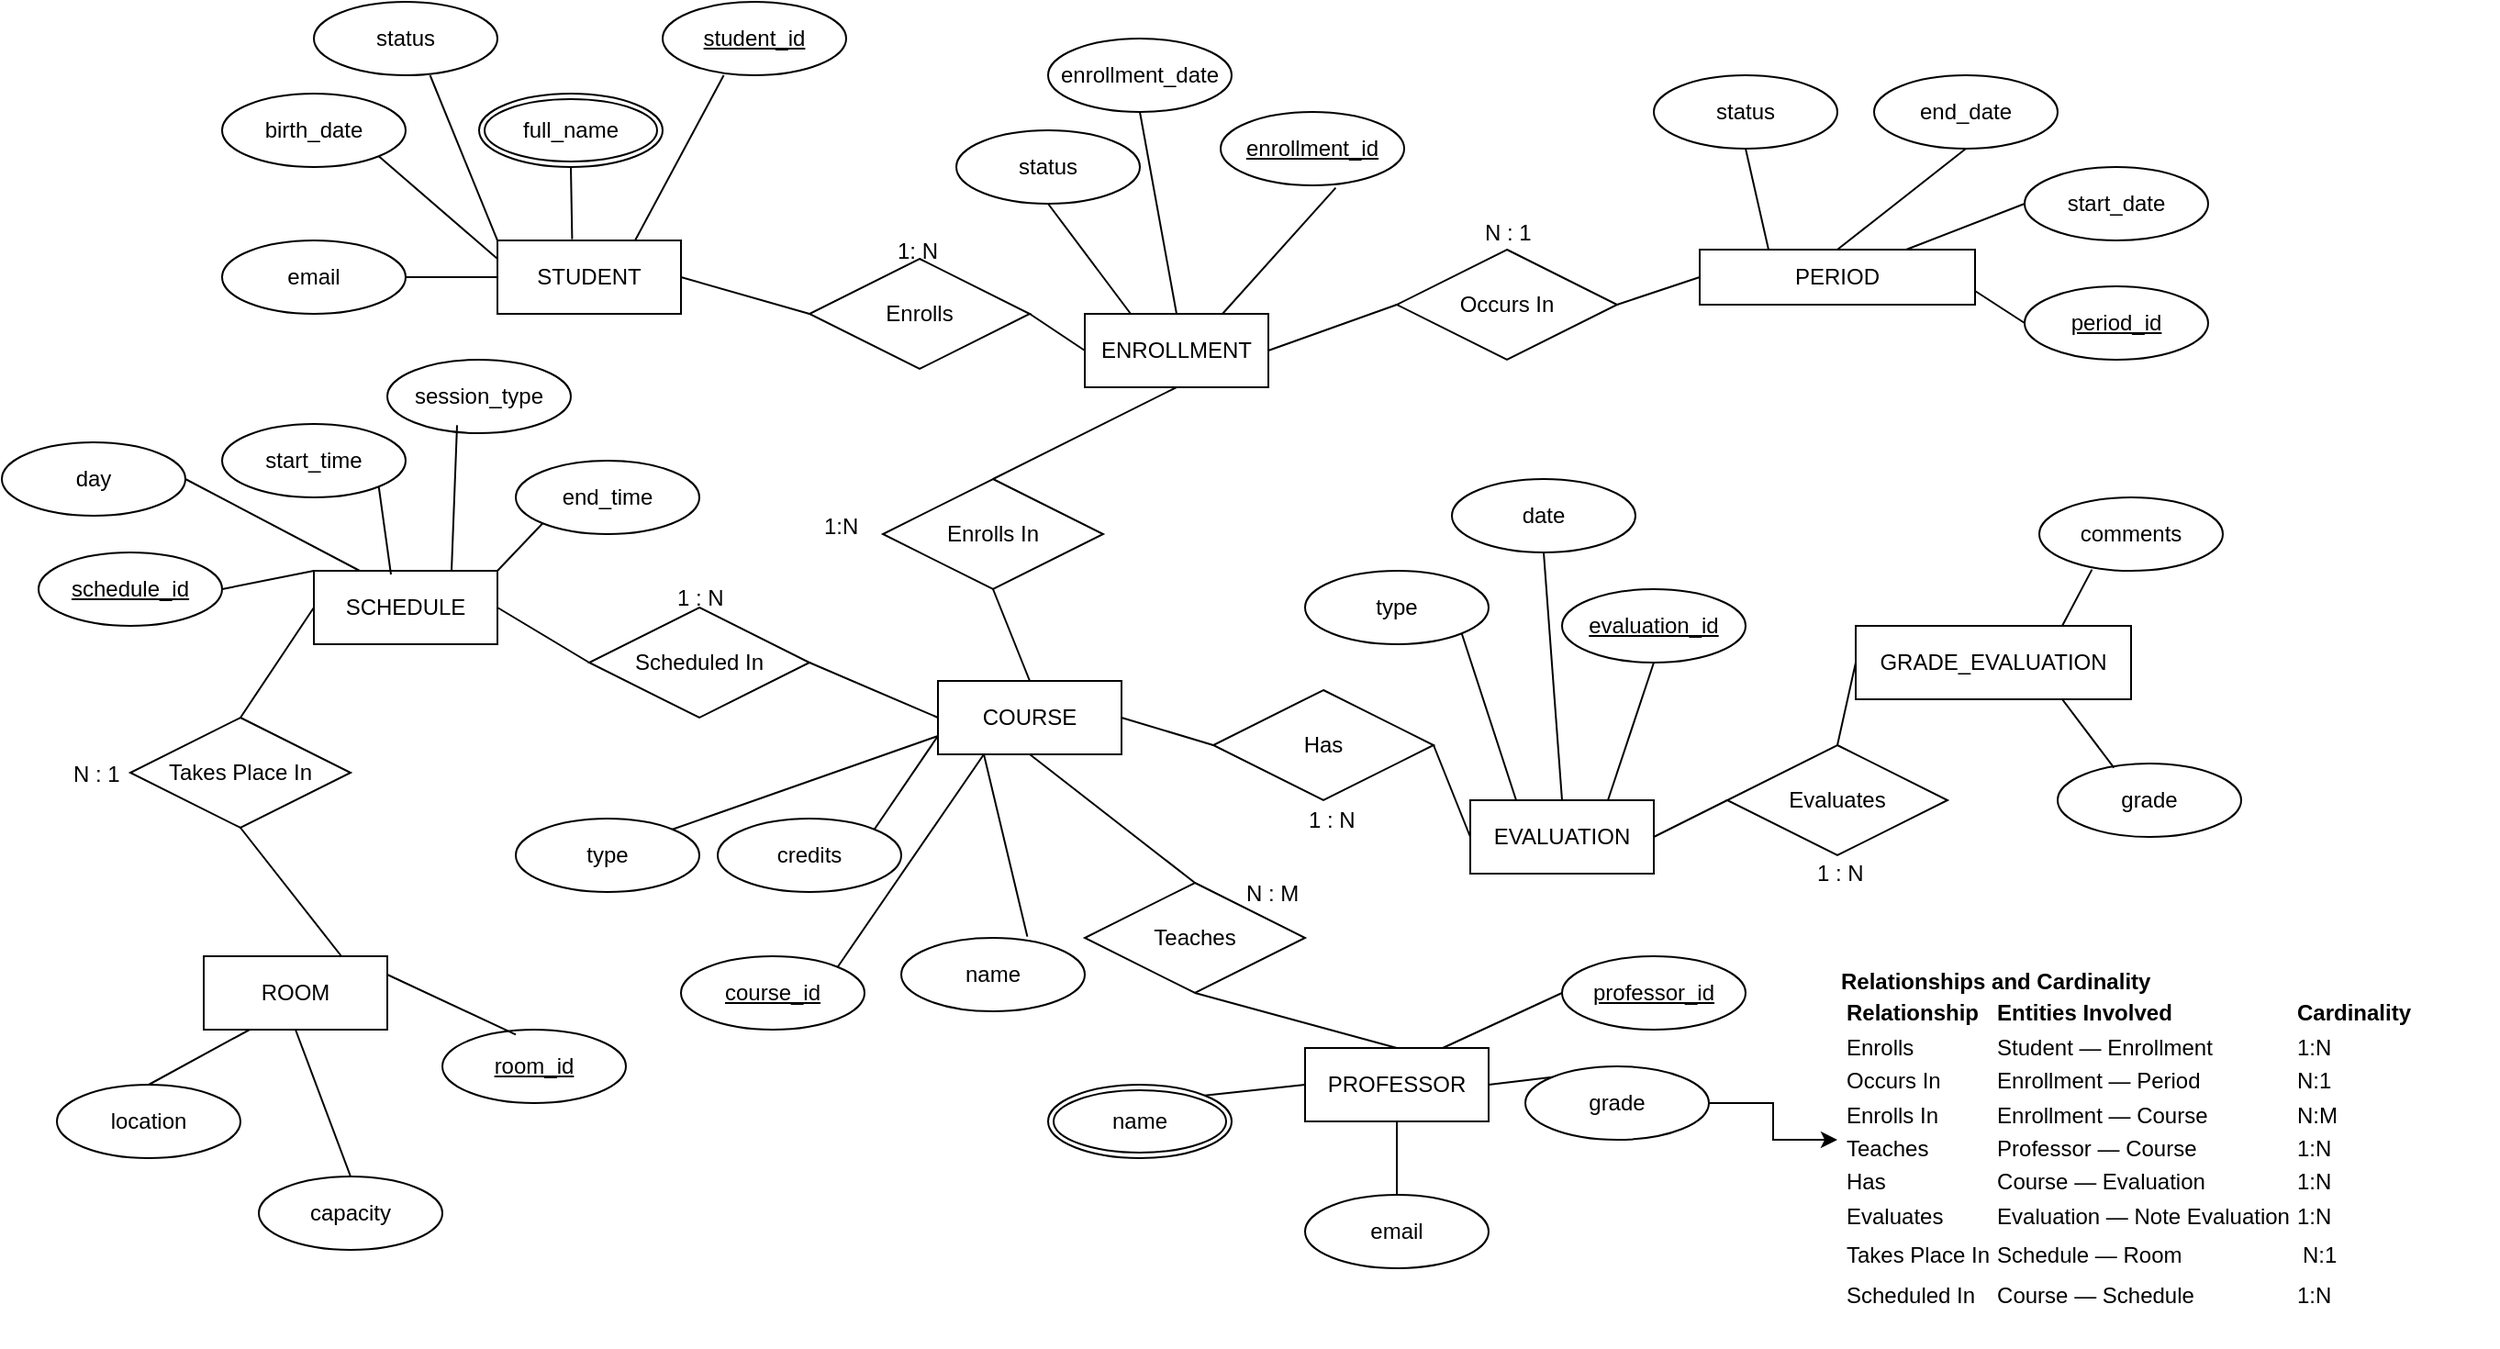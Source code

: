 <mxfile version="27.0.9">
  <diagram name="Página-1" id="UHc4FGSdpSX2N0b6RH2V">
    <mxGraphModel dx="1869" dy="634" grid="1" gridSize="10" guides="1" tooltips="1" connect="1" arrows="1" fold="1" page="1" pageScale="1" pageWidth="827" pageHeight="1169" math="0" shadow="0">
      <root>
        <mxCell id="0" />
        <mxCell id="1" parent="0" />
        <mxCell id="Srn-XphOXk3vzXc-Yt5y-1" value="GRADE_EVALUATION" style="whiteSpace=wrap;html=1;align=center;" parent="1" vertex="1">
          <mxGeometry x="760" y="460" width="150" height="40" as="geometry" />
        </mxCell>
        <mxCell id="Srn-XphOXk3vzXc-Yt5y-2" value="EVALUATION" style="whiteSpace=wrap;html=1;align=center;" parent="1" vertex="1">
          <mxGeometry x="550" y="555" width="100" height="40" as="geometry" />
        </mxCell>
        <mxCell id="Srn-XphOXk3vzXc-Yt5y-3" value="&lt;span data-end=&quot;2627&quot; data-start=&quot;2616&quot;&gt;PROFESSOR&lt;/span&gt;" style="whiteSpace=wrap;html=1;align=center;" parent="1" vertex="1">
          <mxGeometry x="460" y="690" width="100" height="40" as="geometry" />
        </mxCell>
        <mxCell id="Srn-XphOXk3vzXc-Yt5y-4" value="&lt;span data-end=&quot;2499&quot; data-start=&quot;2485&quot;&gt;ENROLLMENT&lt;/span&gt;" style="whiteSpace=wrap;html=1;align=center;" parent="1" vertex="1">
          <mxGeometry x="340" y="290" width="100" height="40" as="geometry" />
        </mxCell>
        <mxCell id="Srn-XphOXk3vzXc-Yt5y-5" value="COURSE" style="whiteSpace=wrap;html=1;align=center;" parent="1" vertex="1">
          <mxGeometry x="260" y="490" width="100" height="40" as="geometry" />
        </mxCell>
        <mxCell id="Srn-XphOXk3vzXc-Yt5y-6" value="&lt;span data-end=&quot;2481&quot; data-start=&quot;2470&quot;&gt;STUDENT&lt;/span&gt;" style="whiteSpace=wrap;html=1;align=center;" parent="1" vertex="1">
          <mxGeometry x="20" y="250" width="100" height="40" as="geometry" />
        </mxCell>
        <mxCell id="Srn-XphOXk3vzXc-Yt5y-7" value="SCHEDULE" style="whiteSpace=wrap;html=1;align=center;" parent="1" vertex="1">
          <mxGeometry x="-80" y="430" width="100" height="40" as="geometry" />
        </mxCell>
        <mxCell id="Srn-XphOXk3vzXc-Yt5y-8" value="ROOM" style="whiteSpace=wrap;html=1;align=center;" parent="1" vertex="1">
          <mxGeometry x="-140" y="640" width="100" height="40" as="geometry" />
        </mxCell>
        <mxCell id="Srn-XphOXk3vzXc-Yt5y-9" value="PERIOD" style="whiteSpace=wrap;html=1;align=center;" parent="1" vertex="1">
          <mxGeometry x="675" y="255" width="150" height="30" as="geometry" />
        </mxCell>
        <mxCell id="Srn-XphOXk3vzXc-Yt5y-11" value="&lt;span style=&quot;text-align: left;&quot;&gt;Has&lt;/span&gt;" style="shape=rhombus;perimeter=rhombusPerimeter;whiteSpace=wrap;html=1;align=center;" parent="1" vertex="1">
          <mxGeometry x="410" y="495" width="120" height="60" as="geometry" />
        </mxCell>
        <mxCell id="Srn-XphOXk3vzXc-Yt5y-12" value="&lt;span style=&quot;text-align: left;&quot;&gt;Teaches&lt;/span&gt;" style="shape=rhombus;perimeter=rhombusPerimeter;whiteSpace=wrap;html=1;align=center;" parent="1" vertex="1">
          <mxGeometry x="340" y="600" width="120" height="60" as="geometry" />
        </mxCell>
        <mxCell id="Srn-XphOXk3vzXc-Yt5y-13" value="&lt;span style=&quot;text-align: left;&quot;&gt;Evaluates&lt;/span&gt;" style="shape=rhombus;perimeter=rhombusPerimeter;whiteSpace=wrap;html=1;align=center;" parent="1" vertex="1">
          <mxGeometry x="690" y="525" width="120" height="60" as="geometry" />
        </mxCell>
        <mxCell id="Srn-XphOXk3vzXc-Yt5y-14" value="&lt;span style=&quot;text-align: left;&quot;&gt;Scheduled In&lt;/span&gt;" style="shape=rhombus;perimeter=rhombusPerimeter;whiteSpace=wrap;html=1;align=center;" parent="1" vertex="1">
          <mxGeometry x="70" y="450" width="120" height="60" as="geometry" />
        </mxCell>
        <mxCell id="Srn-XphOXk3vzXc-Yt5y-15" value="&lt;span style=&quot;text-align: left;&quot;&gt;Occurs In&lt;/span&gt;" style="shape=rhombus;perimeter=rhombusPerimeter;whiteSpace=wrap;html=1;align=center;" parent="1" vertex="1">
          <mxGeometry x="510" y="255" width="120" height="60" as="geometry" />
        </mxCell>
        <mxCell id="Srn-XphOXk3vzXc-Yt5y-16" value="&lt;span style=&quot;text-align: left;&quot;&gt;Enrolls In&lt;/span&gt;" style="shape=rhombus;perimeter=rhombusPerimeter;whiteSpace=wrap;html=1;align=center;" parent="1" vertex="1">
          <mxGeometry x="230" y="380" width="120" height="60" as="geometry" />
        </mxCell>
        <mxCell id="Srn-XphOXk3vzXc-Yt5y-17" value="&lt;span style=&quot;text-align: left;&quot;&gt;Enrolls&lt;/span&gt;" style="shape=rhombus;perimeter=rhombusPerimeter;whiteSpace=wrap;html=1;align=center;" parent="1" vertex="1">
          <mxGeometry x="190" y="260" width="120" height="60" as="geometry" />
        </mxCell>
        <mxCell id="Srn-XphOXk3vzXc-Yt5y-18" value="" style="endArrow=none;html=1;rounded=0;entryX=0.5;entryY=1;entryDx=0;entryDy=0;exitX=0.5;exitY=0;exitDx=0;exitDy=0;" parent="1" source="Srn-XphOXk3vzXc-Yt5y-16" target="Srn-XphOXk3vzXc-Yt5y-4" edge="1">
          <mxGeometry relative="1" as="geometry">
            <mxPoint x="310" y="390" as="sourcePoint" />
            <mxPoint x="470" y="390" as="targetPoint" />
          </mxGeometry>
        </mxCell>
        <mxCell id="Srn-XphOXk3vzXc-Yt5y-19" value="" style="endArrow=none;html=1;rounded=0;entryX=1;entryY=0.5;entryDx=0;entryDy=0;exitX=0;exitY=0.5;exitDx=0;exitDy=0;" parent="1" source="Srn-XphOXk3vzXc-Yt5y-4" target="Srn-XphOXk3vzXc-Yt5y-17" edge="1">
          <mxGeometry relative="1" as="geometry">
            <mxPoint x="310" y="390" as="sourcePoint" />
            <mxPoint x="470" y="390" as="targetPoint" />
          </mxGeometry>
        </mxCell>
        <mxCell id="Srn-XphOXk3vzXc-Yt5y-21" value="" style="endArrow=none;html=1;rounded=0;entryX=0.5;entryY=0;entryDx=0;entryDy=0;exitX=0.5;exitY=1;exitDx=0;exitDy=0;" parent="1" source="Srn-XphOXk3vzXc-Yt5y-16" target="Srn-XphOXk3vzXc-Yt5y-5" edge="1">
          <mxGeometry relative="1" as="geometry">
            <mxPoint x="310" y="390" as="sourcePoint" />
            <mxPoint x="470" y="390" as="targetPoint" />
          </mxGeometry>
        </mxCell>
        <mxCell id="Srn-XphOXk3vzXc-Yt5y-22" value="" style="endArrow=none;html=1;rounded=0;entryX=0;entryY=0.5;entryDx=0;entryDy=0;exitX=1;exitY=0.5;exitDx=0;exitDy=0;" parent="1" source="Srn-XphOXk3vzXc-Yt5y-4" target="Srn-XphOXk3vzXc-Yt5y-15" edge="1">
          <mxGeometry relative="1" as="geometry">
            <mxPoint x="310" y="390" as="sourcePoint" />
            <mxPoint x="470" y="390" as="targetPoint" />
          </mxGeometry>
        </mxCell>
        <mxCell id="Srn-XphOXk3vzXc-Yt5y-23" value="" style="endArrow=none;html=1;rounded=0;entryX=0;entryY=0.5;entryDx=0;entryDy=0;exitX=1;exitY=0.5;exitDx=0;exitDy=0;" parent="1" source="Srn-XphOXk3vzXc-Yt5y-15" target="Srn-XphOXk3vzXc-Yt5y-9" edge="1">
          <mxGeometry relative="1" as="geometry">
            <mxPoint x="310" y="390" as="sourcePoint" />
            <mxPoint x="470" y="390" as="targetPoint" />
          </mxGeometry>
        </mxCell>
        <mxCell id="Srn-XphOXk3vzXc-Yt5y-24" value="" style="endArrow=none;html=1;rounded=0;entryX=0;entryY=0.5;entryDx=0;entryDy=0;exitX=1;exitY=0.5;exitDx=0;exitDy=0;" parent="1" source="Srn-XphOXk3vzXc-Yt5y-5" target="Srn-XphOXk3vzXc-Yt5y-11" edge="1">
          <mxGeometry relative="1" as="geometry">
            <mxPoint x="310" y="390" as="sourcePoint" />
            <mxPoint x="470" y="390" as="targetPoint" />
          </mxGeometry>
        </mxCell>
        <mxCell id="Srn-XphOXk3vzXc-Yt5y-25" value="" style="endArrow=none;html=1;rounded=0;entryX=0;entryY=0.5;entryDx=0;entryDy=0;exitX=1;exitY=0.5;exitDx=0;exitDy=0;" parent="1" source="Srn-XphOXk3vzXc-Yt5y-11" target="Srn-XphOXk3vzXc-Yt5y-2" edge="1">
          <mxGeometry relative="1" as="geometry">
            <mxPoint x="310" y="390" as="sourcePoint" />
            <mxPoint x="470" y="390" as="targetPoint" />
          </mxGeometry>
        </mxCell>
        <mxCell id="Srn-XphOXk3vzXc-Yt5y-26" value="" style="endArrow=none;html=1;rounded=0;entryX=0;entryY=0.5;entryDx=0;entryDy=0;exitX=1;exitY=0.5;exitDx=0;exitDy=0;" parent="1" source="Srn-XphOXk3vzXc-Yt5y-2" target="Srn-XphOXk3vzXc-Yt5y-13" edge="1">
          <mxGeometry relative="1" as="geometry">
            <mxPoint x="300" y="350" as="sourcePoint" />
            <mxPoint x="460" y="350" as="targetPoint" />
          </mxGeometry>
        </mxCell>
        <mxCell id="Srn-XphOXk3vzXc-Yt5y-27" value="" style="endArrow=none;html=1;rounded=0;entryX=0;entryY=0.5;entryDx=0;entryDy=0;exitX=0.5;exitY=0;exitDx=0;exitDy=0;" parent="1" source="Srn-XphOXk3vzXc-Yt5y-13" target="Srn-XphOXk3vzXc-Yt5y-1" edge="1">
          <mxGeometry relative="1" as="geometry">
            <mxPoint x="300" y="350" as="sourcePoint" />
            <mxPoint x="460" y="350" as="targetPoint" />
          </mxGeometry>
        </mxCell>
        <mxCell id="Srn-XphOXk3vzXc-Yt5y-28" value="" style="endArrow=none;html=1;rounded=0;entryX=0;entryY=0.5;entryDx=0;entryDy=0;exitX=1;exitY=0.5;exitDx=0;exitDy=0;" parent="1" source="Srn-XphOXk3vzXc-Yt5y-7" target="Srn-XphOXk3vzXc-Yt5y-14" edge="1">
          <mxGeometry relative="1" as="geometry">
            <mxPoint x="300" y="350" as="sourcePoint" />
            <mxPoint x="460" y="350" as="targetPoint" />
          </mxGeometry>
        </mxCell>
        <mxCell id="Srn-XphOXk3vzXc-Yt5y-29" value="" style="endArrow=none;html=1;rounded=0;entryX=0;entryY=0.5;entryDx=0;entryDy=0;exitX=1;exitY=0.5;exitDx=0;exitDy=0;" parent="1" source="Srn-XphOXk3vzXc-Yt5y-14" target="Srn-XphOXk3vzXc-Yt5y-5" edge="1">
          <mxGeometry relative="1" as="geometry">
            <mxPoint x="300" y="350" as="sourcePoint" />
            <mxPoint x="460" y="350" as="targetPoint" />
          </mxGeometry>
        </mxCell>
        <mxCell id="Srn-XphOXk3vzXc-Yt5y-30" value="&lt;span style=&quot;text-align: left;&quot;&gt;Takes Place In&lt;/span&gt;" style="shape=rhombus;perimeter=rhombusPerimeter;whiteSpace=wrap;html=1;align=center;" parent="1" vertex="1">
          <mxGeometry x="-180" y="510" width="120" height="60" as="geometry" />
        </mxCell>
        <mxCell id="Srn-XphOXk3vzXc-Yt5y-31" value="" style="endArrow=none;html=1;rounded=0;entryX=0.75;entryY=0;entryDx=0;entryDy=0;exitX=0.5;exitY=1;exitDx=0;exitDy=0;" parent="1" source="Srn-XphOXk3vzXc-Yt5y-30" target="Srn-XphOXk3vzXc-Yt5y-8" edge="1">
          <mxGeometry relative="1" as="geometry">
            <mxPoint x="300" y="350" as="sourcePoint" />
            <mxPoint x="460" y="350" as="targetPoint" />
          </mxGeometry>
        </mxCell>
        <mxCell id="Srn-XphOXk3vzXc-Yt5y-32" value="" style="endArrow=none;html=1;rounded=0;entryX=0;entryY=0.5;entryDx=0;entryDy=0;exitX=0.5;exitY=0;exitDx=0;exitDy=0;" parent="1" source="Srn-XphOXk3vzXc-Yt5y-30" target="Srn-XphOXk3vzXc-Yt5y-7" edge="1">
          <mxGeometry relative="1" as="geometry">
            <mxPoint x="300" y="350" as="sourcePoint" />
            <mxPoint x="460" y="350" as="targetPoint" />
          </mxGeometry>
        </mxCell>
        <mxCell id="Srn-XphOXk3vzXc-Yt5y-33" value="" style="endArrow=none;html=1;rounded=0;entryX=1;entryY=0.5;entryDx=0;entryDy=0;exitX=0;exitY=0.5;exitDx=0;exitDy=0;" parent="1" source="Srn-XphOXk3vzXc-Yt5y-17" target="Srn-XphOXk3vzXc-Yt5y-6" edge="1">
          <mxGeometry relative="1" as="geometry">
            <mxPoint x="300" y="280" as="sourcePoint" />
            <mxPoint x="460" y="280" as="targetPoint" />
          </mxGeometry>
        </mxCell>
        <mxCell id="Srn-XphOXk3vzXc-Yt5y-34" value="" style="endArrow=none;html=1;rounded=0;entryX=0.5;entryY=0;entryDx=0;entryDy=0;exitX=0.5;exitY=1;exitDx=0;exitDy=0;" parent="1" source="Srn-XphOXk3vzXc-Yt5y-12" target="Srn-XphOXk3vzXc-Yt5y-3" edge="1">
          <mxGeometry relative="1" as="geometry">
            <mxPoint x="270" y="400" as="sourcePoint" />
            <mxPoint x="430" y="400" as="targetPoint" />
          </mxGeometry>
        </mxCell>
        <mxCell id="Srn-XphOXk3vzXc-Yt5y-35" value="" style="endArrow=none;html=1;rounded=0;entryX=0.5;entryY=1;entryDx=0;entryDy=0;exitX=0.5;exitY=0;exitDx=0;exitDy=0;" parent="1" source="Srn-XphOXk3vzXc-Yt5y-12" target="Srn-XphOXk3vzXc-Yt5y-5" edge="1">
          <mxGeometry relative="1" as="geometry">
            <mxPoint x="270" y="400" as="sourcePoint" />
            <mxPoint x="430" y="400" as="targetPoint" />
          </mxGeometry>
        </mxCell>
        <mxCell id="Srn-XphOXk3vzXc-Yt5y-42" value="period_id" style="ellipse;whiteSpace=wrap;html=1;align=center;fontStyle=4;" parent="1" vertex="1">
          <mxGeometry x="852" y="275" width="100" height="40" as="geometry" />
        </mxCell>
        <mxCell id="Srn-XphOXk3vzXc-Yt5y-43" value="start_date" style="ellipse;whiteSpace=wrap;html=1;align=center;" parent="1" vertex="1">
          <mxGeometry x="852" y="210" width="100" height="40" as="geometry" />
        </mxCell>
        <mxCell id="Srn-XphOXk3vzXc-Yt5y-44" value="end_date" style="ellipse;whiteSpace=wrap;html=1;align=center;" parent="1" vertex="1">
          <mxGeometry x="770" y="160" width="100" height="40" as="geometry" />
        </mxCell>
        <mxCell id="Srn-XphOXk3vzXc-Yt5y-45" value="status" style="ellipse;whiteSpace=wrap;html=1;align=center;" parent="1" vertex="1">
          <mxGeometry x="650" y="160" width="100" height="40" as="geometry" />
        </mxCell>
        <mxCell id="Srn-XphOXk3vzXc-Yt5y-47" value="" style="endArrow=none;html=1;rounded=0;entryX=0;entryY=0.5;entryDx=0;entryDy=0;exitX=0.75;exitY=0;exitDx=0;exitDy=0;" parent="1" source="Srn-XphOXk3vzXc-Yt5y-9" target="Srn-XphOXk3vzXc-Yt5y-43" edge="1">
          <mxGeometry relative="1" as="geometry">
            <mxPoint x="410" y="340" as="sourcePoint" />
            <mxPoint x="570" y="340" as="targetPoint" />
          </mxGeometry>
        </mxCell>
        <mxCell id="Srn-XphOXk3vzXc-Yt5y-48" value="" style="endArrow=none;html=1;rounded=0;entryX=0;entryY=0.5;entryDx=0;entryDy=0;exitX=1;exitY=0.75;exitDx=0;exitDy=0;" parent="1" source="Srn-XphOXk3vzXc-Yt5y-9" target="Srn-XphOXk3vzXc-Yt5y-42" edge="1">
          <mxGeometry relative="1" as="geometry">
            <mxPoint x="410" y="340" as="sourcePoint" />
            <mxPoint x="570" y="340" as="targetPoint" />
          </mxGeometry>
        </mxCell>
        <mxCell id="Srn-XphOXk3vzXc-Yt5y-49" value="" style="endArrow=none;html=1;rounded=0;entryX=0.5;entryY=1;entryDx=0;entryDy=0;exitX=0.5;exitY=0;exitDx=0;exitDy=0;" parent="1" source="Srn-XphOXk3vzXc-Yt5y-9" target="Srn-XphOXk3vzXc-Yt5y-44" edge="1">
          <mxGeometry relative="1" as="geometry">
            <mxPoint x="410" y="340" as="sourcePoint" />
            <mxPoint x="570" y="340" as="targetPoint" />
          </mxGeometry>
        </mxCell>
        <mxCell id="Srn-XphOXk3vzXc-Yt5y-50" value="" style="endArrow=none;html=1;rounded=0;entryX=0.5;entryY=1;entryDx=0;entryDy=0;exitX=0.25;exitY=0;exitDx=0;exitDy=0;" parent="1" source="Srn-XphOXk3vzXc-Yt5y-9" target="Srn-XphOXk3vzXc-Yt5y-45" edge="1">
          <mxGeometry relative="1" as="geometry">
            <mxPoint x="410" y="340" as="sourcePoint" />
            <mxPoint x="570" y="340" as="targetPoint" />
          </mxGeometry>
        </mxCell>
        <mxCell id="Srn-XphOXk3vzXc-Yt5y-51" value="grade" style="ellipse;whiteSpace=wrap;html=1;align=center;" parent="1" vertex="1">
          <mxGeometry x="870" y="535" width="100" height="40" as="geometry" />
        </mxCell>
        <mxCell id="Srn-XphOXk3vzXc-Yt5y-52" value="comments" style="ellipse;whiteSpace=wrap;html=1;align=center;" parent="1" vertex="1">
          <mxGeometry x="860" y="390" width="100" height="40" as="geometry" />
        </mxCell>
        <mxCell id="Srn-XphOXk3vzXc-Yt5y-53" value="" style="endArrow=none;html=1;rounded=0;entryX=0.287;entryY=0.983;entryDx=0;entryDy=0;entryPerimeter=0;exitX=0.75;exitY=0;exitDx=0;exitDy=0;" parent="1" source="Srn-XphOXk3vzXc-Yt5y-1" target="Srn-XphOXk3vzXc-Yt5y-52" edge="1">
          <mxGeometry relative="1" as="geometry">
            <mxPoint x="410" y="340" as="sourcePoint" />
            <mxPoint x="570" y="340" as="targetPoint" />
          </mxGeometry>
        </mxCell>
        <mxCell id="Srn-XphOXk3vzXc-Yt5y-54" value="" style="endArrow=none;html=1;rounded=0;entryX=0.307;entryY=0.058;entryDx=0;entryDy=0;entryPerimeter=0;exitX=0.75;exitY=1;exitDx=0;exitDy=0;" parent="1" source="Srn-XphOXk3vzXc-Yt5y-1" target="Srn-XphOXk3vzXc-Yt5y-51" edge="1">
          <mxGeometry relative="1" as="geometry">
            <mxPoint x="410" y="340" as="sourcePoint" />
            <mxPoint x="570" y="340" as="targetPoint" />
          </mxGeometry>
        </mxCell>
        <mxCell id="Srn-XphOXk3vzXc-Yt5y-55" value="birth_date" style="ellipse;whiteSpace=wrap;html=1;align=center;" parent="1" vertex="1">
          <mxGeometry x="-130" y="170" width="100" height="40" as="geometry" />
        </mxCell>
        <mxCell id="Srn-XphOXk3vzXc-Yt5y-56" value="email" style="ellipse;whiteSpace=wrap;html=1;align=center;" parent="1" vertex="1">
          <mxGeometry x="-130" y="250" width="100" height="40" as="geometry" />
        </mxCell>
        <mxCell id="Srn-XphOXk3vzXc-Yt5y-57" value="status" style="ellipse;whiteSpace=wrap;html=1;align=center;" parent="1" vertex="1">
          <mxGeometry x="-80" y="120" width="100" height="40" as="geometry" />
        </mxCell>
        <mxCell id="Srn-XphOXk3vzXc-Yt5y-58" value="full_name" style="ellipse;shape=doubleEllipse;margin=3;whiteSpace=wrap;html=1;align=center;" parent="1" vertex="1">
          <mxGeometry x="10" y="170" width="100" height="40" as="geometry" />
        </mxCell>
        <mxCell id="Srn-XphOXk3vzXc-Yt5y-62" value="student_id" style="ellipse;whiteSpace=wrap;html=1;align=center;fontStyle=4;" parent="1" vertex="1">
          <mxGeometry x="110" y="120" width="100" height="40" as="geometry" />
        </mxCell>
        <mxCell id="Srn-XphOXk3vzXc-Yt5y-64" value="" style="endArrow=none;html=1;rounded=0;entryX=0.75;entryY=0;entryDx=0;entryDy=0;exitX=0.333;exitY=1;exitDx=0;exitDy=0;exitPerimeter=0;" parent="1" source="Srn-XphOXk3vzXc-Yt5y-62" target="Srn-XphOXk3vzXc-Yt5y-6" edge="1">
          <mxGeometry relative="1" as="geometry">
            <mxPoint x="110" y="110" as="sourcePoint" />
            <mxPoint x="270" y="110" as="targetPoint" />
          </mxGeometry>
        </mxCell>
        <mxCell id="Srn-XphOXk3vzXc-Yt5y-65" value="" style="endArrow=none;html=1;rounded=0;entryX=0.407;entryY=-0.017;entryDx=0;entryDy=0;entryPerimeter=0;exitX=0.5;exitY=1;exitDx=0;exitDy=0;" parent="1" source="Srn-XphOXk3vzXc-Yt5y-58" target="Srn-XphOXk3vzXc-Yt5y-6" edge="1">
          <mxGeometry relative="1" as="geometry">
            <mxPoint x="110" y="110" as="sourcePoint" />
            <mxPoint x="270" y="110" as="targetPoint" />
          </mxGeometry>
        </mxCell>
        <mxCell id="Srn-XphOXk3vzXc-Yt5y-66" value="" style="endArrow=none;html=1;rounded=0;entryX=0;entryY=0;entryDx=0;entryDy=0;exitX=0.633;exitY=1;exitDx=0;exitDy=0;exitPerimeter=0;" parent="1" source="Srn-XphOXk3vzXc-Yt5y-57" target="Srn-XphOXk3vzXc-Yt5y-6" edge="1">
          <mxGeometry relative="1" as="geometry">
            <mxPoint x="110" y="110" as="sourcePoint" />
            <mxPoint x="270" y="110" as="targetPoint" />
          </mxGeometry>
        </mxCell>
        <mxCell id="Srn-XphOXk3vzXc-Yt5y-67" value="" style="endArrow=none;html=1;rounded=0;entryX=0;entryY=0.25;entryDx=0;entryDy=0;exitX=1;exitY=1;exitDx=0;exitDy=0;" parent="1" source="Srn-XphOXk3vzXc-Yt5y-55" target="Srn-XphOXk3vzXc-Yt5y-6" edge="1">
          <mxGeometry relative="1" as="geometry">
            <mxPoint x="110" y="110" as="sourcePoint" />
            <mxPoint x="270" y="110" as="targetPoint" />
          </mxGeometry>
        </mxCell>
        <mxCell id="Srn-XphOXk3vzXc-Yt5y-68" value="" style="endArrow=none;html=1;rounded=0;entryX=0;entryY=0.5;entryDx=0;entryDy=0;exitX=1;exitY=0.5;exitDx=0;exitDy=0;" parent="1" source="Srn-XphOXk3vzXc-Yt5y-56" target="Srn-XphOXk3vzXc-Yt5y-6" edge="1">
          <mxGeometry relative="1" as="geometry">
            <mxPoint x="110" y="110" as="sourcePoint" />
            <mxPoint x="270" y="110" as="targetPoint" />
          </mxGeometry>
        </mxCell>
        <mxCell id="Srn-XphOXk3vzXc-Yt5y-69" value="professor_id" style="ellipse;whiteSpace=wrap;html=1;align=center;fontStyle=4;" parent="1" vertex="1">
          <mxGeometry x="600" y="640" width="100" height="40" as="geometry" />
        </mxCell>
        <mxCell id="Srn-XphOXk3vzXc-Yt5y-70" value="email" style="ellipse;whiteSpace=wrap;html=1;align=center;" parent="1" vertex="1">
          <mxGeometry x="460" y="770" width="100" height="40" as="geometry" />
        </mxCell>
        <mxCell id="Srn-XphOXk3vzXc-Yt5y-157" value="" style="edgeStyle=orthogonalEdgeStyle;rounded=0;orthogonalLoop=1;jettySize=auto;html=1;" parent="1" source="Srn-XphOXk3vzXc-Yt5y-71" target="Srn-XphOXk3vzXc-Yt5y-152" edge="1">
          <mxGeometry relative="1" as="geometry" />
        </mxCell>
        <mxCell id="Srn-XphOXk3vzXc-Yt5y-71" value="grade" style="ellipse;whiteSpace=wrap;html=1;align=center;" parent="1" vertex="1">
          <mxGeometry x="580" y="700" width="100" height="40" as="geometry" />
        </mxCell>
        <mxCell id="Srn-XphOXk3vzXc-Yt5y-73" value="name" style="ellipse;shape=doubleEllipse;margin=3;whiteSpace=wrap;html=1;align=center;" parent="1" vertex="1">
          <mxGeometry x="320" y="710" width="100" height="40" as="geometry" />
        </mxCell>
        <mxCell id="Srn-XphOXk3vzXc-Yt5y-74" value="" style="endArrow=none;html=1;rounded=0;entryX=0;entryY=0.5;entryDx=0;entryDy=0;exitX=0.75;exitY=0;exitDx=0;exitDy=0;" parent="1" source="Srn-XphOXk3vzXc-Yt5y-3" target="Srn-XphOXk3vzXc-Yt5y-69" edge="1">
          <mxGeometry relative="1" as="geometry">
            <mxPoint x="370" y="530" as="sourcePoint" />
            <mxPoint x="530" y="530" as="targetPoint" />
          </mxGeometry>
        </mxCell>
        <mxCell id="Srn-XphOXk3vzXc-Yt5y-75" value="" style="endArrow=none;html=1;rounded=0;entryX=0;entryY=0;entryDx=0;entryDy=0;exitX=1;exitY=0.5;exitDx=0;exitDy=0;" parent="1" source="Srn-XphOXk3vzXc-Yt5y-3" target="Srn-XphOXk3vzXc-Yt5y-71" edge="1">
          <mxGeometry relative="1" as="geometry">
            <mxPoint x="370" y="530" as="sourcePoint" />
            <mxPoint x="530" y="530" as="targetPoint" />
          </mxGeometry>
        </mxCell>
        <mxCell id="Srn-XphOXk3vzXc-Yt5y-77" value="" style="endArrow=none;html=1;rounded=0;entryX=0.5;entryY=0;entryDx=0;entryDy=0;exitX=0.5;exitY=1;exitDx=0;exitDy=0;" parent="1" source="Srn-XphOXk3vzXc-Yt5y-3" target="Srn-XphOXk3vzXc-Yt5y-70" edge="1">
          <mxGeometry relative="1" as="geometry">
            <mxPoint x="370" y="530" as="sourcePoint" />
            <mxPoint x="530" y="530" as="targetPoint" />
          </mxGeometry>
        </mxCell>
        <mxCell id="Srn-XphOXk3vzXc-Yt5y-78" value="" style="endArrow=none;html=1;rounded=0;entryX=1;entryY=0;entryDx=0;entryDy=0;exitX=0;exitY=0.5;exitDx=0;exitDy=0;" parent="1" source="Srn-XphOXk3vzXc-Yt5y-3" target="Srn-XphOXk3vzXc-Yt5y-73" edge="1">
          <mxGeometry relative="1" as="geometry">
            <mxPoint x="370" y="530" as="sourcePoint" />
            <mxPoint x="530" y="530" as="targetPoint" />
          </mxGeometry>
        </mxCell>
        <mxCell id="Srn-XphOXk3vzXc-Yt5y-79" value="name" style="ellipse;whiteSpace=wrap;html=1;align=center;" parent="1" vertex="1">
          <mxGeometry x="240" y="630" width="100" height="40" as="geometry" />
        </mxCell>
        <mxCell id="Srn-XphOXk3vzXc-Yt5y-80" value="type" style="ellipse;whiteSpace=wrap;html=1;align=center;" parent="1" vertex="1">
          <mxGeometry x="30" y="565" width="100" height="40" as="geometry" />
        </mxCell>
        <mxCell id="Srn-XphOXk3vzXc-Yt5y-81" value="credits" style="ellipse;whiteSpace=wrap;html=1;align=center;" parent="1" vertex="1">
          <mxGeometry x="140" y="565" width="100" height="40" as="geometry" />
        </mxCell>
        <mxCell id="Srn-XphOXk3vzXc-Yt5y-82" value="course_id" style="ellipse;whiteSpace=wrap;html=1;align=center;fontStyle=4;" parent="1" vertex="1">
          <mxGeometry x="120" y="640" width="100" height="40" as="geometry" />
        </mxCell>
        <mxCell id="Srn-XphOXk3vzXc-Yt5y-83" value="" style="endArrow=none;html=1;rounded=0;entryX=0.25;entryY=1;entryDx=0;entryDy=0;exitX=1;exitY=0;exitDx=0;exitDy=0;" parent="1" source="Srn-XphOXk3vzXc-Yt5y-82" target="Srn-XphOXk3vzXc-Yt5y-5" edge="1">
          <mxGeometry relative="1" as="geometry">
            <mxPoint x="290" y="410" as="sourcePoint" />
            <mxPoint x="450" y="410" as="targetPoint" />
          </mxGeometry>
        </mxCell>
        <mxCell id="Srn-XphOXk3vzXc-Yt5y-84" value="" style="endArrow=none;html=1;rounded=0;entryX=0.25;entryY=1;entryDx=0;entryDy=0;exitX=0.687;exitY=-0.017;exitDx=0;exitDy=0;exitPerimeter=0;" parent="1" source="Srn-XphOXk3vzXc-Yt5y-79" target="Srn-XphOXk3vzXc-Yt5y-5" edge="1">
          <mxGeometry relative="1" as="geometry">
            <mxPoint x="290" y="410" as="sourcePoint" />
            <mxPoint x="450" y="410" as="targetPoint" />
          </mxGeometry>
        </mxCell>
        <mxCell id="Srn-XphOXk3vzXc-Yt5y-85" value="" style="endArrow=none;html=1;rounded=0;entryX=0;entryY=0.75;entryDx=0;entryDy=0;exitX=1;exitY=0;exitDx=0;exitDy=0;" parent="1" source="Srn-XphOXk3vzXc-Yt5y-80" target="Srn-XphOXk3vzXc-Yt5y-5" edge="1">
          <mxGeometry relative="1" as="geometry">
            <mxPoint x="290" y="410" as="sourcePoint" />
            <mxPoint x="450" y="410" as="targetPoint" />
          </mxGeometry>
        </mxCell>
        <mxCell id="Srn-XphOXk3vzXc-Yt5y-86" value="" style="endArrow=none;html=1;rounded=0;entryX=0;entryY=0.75;entryDx=0;entryDy=0;exitX=1;exitY=0;exitDx=0;exitDy=0;" parent="1" source="Srn-XphOXk3vzXc-Yt5y-81" target="Srn-XphOXk3vzXc-Yt5y-5" edge="1">
          <mxGeometry relative="1" as="geometry">
            <mxPoint x="290" y="410" as="sourcePoint" />
            <mxPoint x="450" y="410" as="targetPoint" />
          </mxGeometry>
        </mxCell>
        <mxCell id="Srn-XphOXk3vzXc-Yt5y-87" style="edgeStyle=orthogonalEdgeStyle;rounded=0;orthogonalLoop=1;jettySize=auto;html=1;exitX=0.5;exitY=1;exitDx=0;exitDy=0;" parent="1" source="Srn-XphOXk3vzXc-Yt5y-79" target="Srn-XphOXk3vzXc-Yt5y-79" edge="1">
          <mxGeometry relative="1" as="geometry" />
        </mxCell>
        <mxCell id="Srn-XphOXk3vzXc-Yt5y-91" value="enrollment_date" style="ellipse;whiteSpace=wrap;html=1;align=center;" parent="1" vertex="1">
          <mxGeometry x="320" y="140" width="100" height="40" as="geometry" />
        </mxCell>
        <mxCell id="Srn-XphOXk3vzXc-Yt5y-92" value="enrollment_id" style="ellipse;whiteSpace=wrap;html=1;align=center;fontStyle=4;" parent="1" vertex="1">
          <mxGeometry x="414" y="180" width="100" height="40" as="geometry" />
        </mxCell>
        <mxCell id="Srn-XphOXk3vzXc-Yt5y-93" value="status" style="ellipse;whiteSpace=wrap;html=1;align=center;" parent="1" vertex="1">
          <mxGeometry x="270" y="190" width="100" height="40" as="geometry" />
        </mxCell>
        <mxCell id="Srn-XphOXk3vzXc-Yt5y-94" value="" style="endArrow=none;html=1;rounded=0;entryX=0.25;entryY=0;entryDx=0;entryDy=0;exitX=0.5;exitY=1;exitDx=0;exitDy=0;" parent="1" source="Srn-XphOXk3vzXc-Yt5y-93" target="Srn-XphOXk3vzXc-Yt5y-4" edge="1">
          <mxGeometry relative="1" as="geometry">
            <mxPoint x="410" y="130" as="sourcePoint" />
            <mxPoint x="570" y="130" as="targetPoint" />
          </mxGeometry>
        </mxCell>
        <mxCell id="Srn-XphOXk3vzXc-Yt5y-95" value="" style="endArrow=none;html=1;rounded=0;entryX=0.5;entryY=0;entryDx=0;entryDy=0;exitX=0.5;exitY=1;exitDx=0;exitDy=0;" parent="1" source="Srn-XphOXk3vzXc-Yt5y-91" target="Srn-XphOXk3vzXc-Yt5y-4" edge="1">
          <mxGeometry relative="1" as="geometry">
            <mxPoint x="410" y="130" as="sourcePoint" />
            <mxPoint x="570" y="130" as="targetPoint" />
          </mxGeometry>
        </mxCell>
        <mxCell id="Srn-XphOXk3vzXc-Yt5y-96" value="" style="endArrow=none;html=1;rounded=0;entryX=0.75;entryY=0;entryDx=0;entryDy=0;exitX=0.627;exitY=1.033;exitDx=0;exitDy=0;exitPerimeter=0;" parent="1" source="Srn-XphOXk3vzXc-Yt5y-92" target="Srn-XphOXk3vzXc-Yt5y-4" edge="1">
          <mxGeometry relative="1" as="geometry">
            <mxPoint x="410" y="130" as="sourcePoint" />
            <mxPoint x="570" y="130" as="targetPoint" />
          </mxGeometry>
        </mxCell>
        <mxCell id="Srn-XphOXk3vzXc-Yt5y-97" value="evaluation_id" style="ellipse;whiteSpace=wrap;html=1;align=center;fontStyle=4;" parent="1" vertex="1">
          <mxGeometry x="600" y="440" width="100" height="40" as="geometry" />
        </mxCell>
        <mxCell id="Srn-XphOXk3vzXc-Yt5y-98" value="type" style="ellipse;whiteSpace=wrap;html=1;align=center;" parent="1" vertex="1">
          <mxGeometry x="460" y="430" width="100" height="40" as="geometry" />
        </mxCell>
        <mxCell id="Srn-XphOXk3vzXc-Yt5y-99" value="date" style="ellipse;whiteSpace=wrap;html=1;align=center;" parent="1" vertex="1">
          <mxGeometry x="540" y="380" width="100" height="40" as="geometry" />
        </mxCell>
        <mxCell id="Srn-XphOXk3vzXc-Yt5y-101" value="" style="endArrow=none;html=1;rounded=0;entryX=0.25;entryY=0;entryDx=0;entryDy=0;exitX=1;exitY=1;exitDx=0;exitDy=0;" parent="1" source="Srn-XphOXk3vzXc-Yt5y-98" target="Srn-XphOXk3vzXc-Yt5y-2" edge="1">
          <mxGeometry relative="1" as="geometry">
            <mxPoint x="260" y="460" as="sourcePoint" />
            <mxPoint x="420" y="460" as="targetPoint" />
          </mxGeometry>
        </mxCell>
        <mxCell id="Srn-XphOXk3vzXc-Yt5y-102" value="" style="endArrow=none;html=1;rounded=0;entryX=0.5;entryY=0;entryDx=0;entryDy=0;exitX=0.5;exitY=1;exitDx=0;exitDy=0;" parent="1" source="Srn-XphOXk3vzXc-Yt5y-99" target="Srn-XphOXk3vzXc-Yt5y-2" edge="1">
          <mxGeometry relative="1" as="geometry">
            <mxPoint x="260" y="460" as="sourcePoint" />
            <mxPoint x="420" y="460" as="targetPoint" />
          </mxGeometry>
        </mxCell>
        <mxCell id="Srn-XphOXk3vzXc-Yt5y-103" value="" style="endArrow=none;html=1;rounded=0;entryX=0.75;entryY=0;entryDx=0;entryDy=0;exitX=0.5;exitY=1;exitDx=0;exitDy=0;" parent="1" source="Srn-XphOXk3vzXc-Yt5y-97" target="Srn-XphOXk3vzXc-Yt5y-2" edge="1">
          <mxGeometry relative="1" as="geometry">
            <mxPoint x="260" y="460" as="sourcePoint" />
            <mxPoint x="420" y="460" as="targetPoint" />
          </mxGeometry>
        </mxCell>
        <mxCell id="Srn-XphOXk3vzXc-Yt5y-104" value="day" style="ellipse;whiteSpace=wrap;html=1;align=center;" parent="1" vertex="1">
          <mxGeometry x="-250" y="360" width="100" height="40" as="geometry" />
        </mxCell>
        <mxCell id="Srn-XphOXk3vzXc-Yt5y-105" value="schedule_id" style="ellipse;whiteSpace=wrap;html=1;align=center;fontStyle=4;" parent="1" vertex="1">
          <mxGeometry x="-230" y="420" width="100" height="40" as="geometry" />
        </mxCell>
        <mxCell id="Srn-XphOXk3vzXc-Yt5y-106" value="start_time" style="ellipse;whiteSpace=wrap;html=1;align=center;" parent="1" vertex="1">
          <mxGeometry x="-130" y="350" width="100" height="40" as="geometry" />
        </mxCell>
        <mxCell id="Srn-XphOXk3vzXc-Yt5y-107" value="end_time" style="ellipse;whiteSpace=wrap;html=1;align=center;" parent="1" vertex="1">
          <mxGeometry x="30" y="370" width="100" height="40" as="geometry" />
        </mxCell>
        <mxCell id="Srn-XphOXk3vzXc-Yt5y-108" value="session_type" style="ellipse;whiteSpace=wrap;html=1;align=center;" parent="1" vertex="1">
          <mxGeometry x="-40" y="315" width="100" height="40" as="geometry" />
        </mxCell>
        <mxCell id="Srn-XphOXk3vzXc-Yt5y-109" value="" style="endArrow=none;html=1;rounded=0;entryX=0;entryY=0;entryDx=0;entryDy=0;exitX=1;exitY=0.5;exitDx=0;exitDy=0;" parent="1" source="Srn-XphOXk3vzXc-Yt5y-105" target="Srn-XphOXk3vzXc-Yt5y-7" edge="1">
          <mxGeometry relative="1" as="geometry">
            <mxPoint x="80" y="220" as="sourcePoint" />
            <mxPoint x="240" y="220" as="targetPoint" />
          </mxGeometry>
        </mxCell>
        <mxCell id="Srn-XphOXk3vzXc-Yt5y-110" value="" style="endArrow=none;html=1;rounded=0;entryX=0.25;entryY=0;entryDx=0;entryDy=0;exitX=1;exitY=0.5;exitDx=0;exitDy=0;" parent="1" source="Srn-XphOXk3vzXc-Yt5y-104" target="Srn-XphOXk3vzXc-Yt5y-7" edge="1">
          <mxGeometry relative="1" as="geometry">
            <mxPoint x="80" y="220" as="sourcePoint" />
            <mxPoint x="240" y="220" as="targetPoint" />
          </mxGeometry>
        </mxCell>
        <mxCell id="Srn-XphOXk3vzXc-Yt5y-111" value="" style="endArrow=none;html=1;rounded=0;entryX=0.42;entryY=0.05;entryDx=0;entryDy=0;entryPerimeter=0;exitX=1;exitY=1;exitDx=0;exitDy=0;" parent="1" source="Srn-XphOXk3vzXc-Yt5y-106" target="Srn-XphOXk3vzXc-Yt5y-7" edge="1">
          <mxGeometry relative="1" as="geometry">
            <mxPoint x="80" y="220" as="sourcePoint" />
            <mxPoint x="240" y="220" as="targetPoint" />
          </mxGeometry>
        </mxCell>
        <mxCell id="Srn-XphOXk3vzXc-Yt5y-112" value="" style="endArrow=none;html=1;rounded=0;entryX=0.75;entryY=0;entryDx=0;entryDy=0;exitX=0.38;exitY=0.892;exitDx=0;exitDy=0;exitPerimeter=0;" parent="1" source="Srn-XphOXk3vzXc-Yt5y-108" target="Srn-XphOXk3vzXc-Yt5y-7" edge="1">
          <mxGeometry relative="1" as="geometry">
            <mxPoint x="10" y="360" as="sourcePoint" />
            <mxPoint x="240" y="220" as="targetPoint" />
          </mxGeometry>
        </mxCell>
        <mxCell id="Srn-XphOXk3vzXc-Yt5y-113" value="" style="endArrow=none;html=1;rounded=0;entryX=1;entryY=0;entryDx=0;entryDy=0;exitX=0;exitY=1;exitDx=0;exitDy=0;" parent="1" source="Srn-XphOXk3vzXc-Yt5y-107" target="Srn-XphOXk3vzXc-Yt5y-7" edge="1">
          <mxGeometry relative="1" as="geometry">
            <mxPoint x="80" y="220" as="sourcePoint" />
            <mxPoint x="240" y="220" as="targetPoint" />
          </mxGeometry>
        </mxCell>
        <mxCell id="Srn-XphOXk3vzXc-Yt5y-114" value="room_id" style="ellipse;whiteSpace=wrap;html=1;align=center;fontStyle=4;" parent="1" vertex="1">
          <mxGeometry x="-10" y="680" width="100" height="40" as="geometry" />
        </mxCell>
        <mxCell id="Srn-XphOXk3vzXc-Yt5y-115" value="capacity" style="ellipse;whiteSpace=wrap;html=1;align=center;" parent="1" vertex="1">
          <mxGeometry x="-110" y="760" width="100" height="40" as="geometry" />
        </mxCell>
        <mxCell id="Srn-XphOXk3vzXc-Yt5y-116" value="location" style="ellipse;whiteSpace=wrap;html=1;align=center;" parent="1" vertex="1">
          <mxGeometry x="-220" y="710" width="100" height="40" as="geometry" />
        </mxCell>
        <mxCell id="Srn-XphOXk3vzXc-Yt5y-118" value="" style="endArrow=none;html=1;rounded=0;entryX=0.5;entryY=0;entryDx=0;entryDy=0;exitX=0.25;exitY=1;exitDx=0;exitDy=0;" parent="1" source="Srn-XphOXk3vzXc-Yt5y-8" target="Srn-XphOXk3vzXc-Yt5y-116" edge="1">
          <mxGeometry relative="1" as="geometry">
            <mxPoint x="90" y="560" as="sourcePoint" />
            <mxPoint x="250" y="560" as="targetPoint" />
          </mxGeometry>
        </mxCell>
        <mxCell id="Srn-XphOXk3vzXc-Yt5y-119" value="" style="endArrow=none;html=1;rounded=0;entryX=0.5;entryY=0;entryDx=0;entryDy=0;exitX=0.5;exitY=1;exitDx=0;exitDy=0;" parent="1" source="Srn-XphOXk3vzXc-Yt5y-8" target="Srn-XphOXk3vzXc-Yt5y-115" edge="1">
          <mxGeometry relative="1" as="geometry">
            <mxPoint x="90" y="560" as="sourcePoint" />
            <mxPoint x="250" y="560" as="targetPoint" />
          </mxGeometry>
        </mxCell>
        <mxCell id="Srn-XphOXk3vzXc-Yt5y-120" value="" style="endArrow=none;html=1;rounded=0;entryX=0.4;entryY=0.067;entryDx=0;entryDy=0;entryPerimeter=0;exitX=1;exitY=0.25;exitDx=0;exitDy=0;" parent="1" source="Srn-XphOXk3vzXc-Yt5y-8" target="Srn-XphOXk3vzXc-Yt5y-114" edge="1">
          <mxGeometry relative="1" as="geometry">
            <mxPoint x="90" y="560" as="sourcePoint" />
            <mxPoint x="250" y="560" as="targetPoint" />
          </mxGeometry>
        </mxCell>
        <mxCell id="Srn-XphOXk3vzXc-Yt5y-121" value="" style="shape=table;startSize=0;container=1;collapsible=1;childLayout=tableLayout;fixedRows=1;rowLines=0;fontStyle=0;align=center;resizeLast=1;strokeColor=none;fillColor=none;collapsible=0;whiteSpace=wrap;html=1;" parent="1" vertex="1">
          <mxGeometry x="200" y="240" width="70" height="30" as="geometry" />
        </mxCell>
        <mxCell id="Srn-XphOXk3vzXc-Yt5y-122" value="" style="shape=tableRow;horizontal=0;startSize=0;swimlaneHead=0;swimlaneBody=0;fillColor=none;collapsible=0;dropTarget=0;points=[[0,0.5],[1,0.5]];portConstraint=eastwest;top=0;left=0;right=0;bottom=0;" parent="Srn-XphOXk3vzXc-Yt5y-121" vertex="1">
          <mxGeometry width="70" height="30" as="geometry" />
        </mxCell>
        <mxCell id="Srn-XphOXk3vzXc-Yt5y-123" value="" style="shape=partialRectangle;connectable=0;fillColor=none;top=0;left=0;bottom=0;right=0;editable=1;overflow=hidden;" parent="Srn-XphOXk3vzXc-Yt5y-122" vertex="1">
          <mxGeometry width="30" height="30" as="geometry">
            <mxRectangle width="30" height="30" as="alternateBounds" />
          </mxGeometry>
        </mxCell>
        <mxCell id="Srn-XphOXk3vzXc-Yt5y-124" value="1: N" style="shape=partialRectangle;connectable=0;fillColor=none;top=0;left=0;bottom=0;right=0;align=left;spacingLeft=6;overflow=hidden;" parent="Srn-XphOXk3vzXc-Yt5y-122" vertex="1">
          <mxGeometry x="30" width="40" height="30" as="geometry">
            <mxRectangle width="40" height="30" as="alternateBounds" />
          </mxGeometry>
        </mxCell>
        <mxCell id="Srn-XphOXk3vzXc-Yt5y-129" value="" style="shape=table;startSize=0;container=1;collapsible=1;childLayout=tableLayout;fixedRows=1;rowLines=0;fontStyle=0;align=center;resizeLast=1;strokeColor=none;fillColor=none;collapsible=0;whiteSpace=wrap;html=1;" parent="1" vertex="1">
          <mxGeometry x="160" y="390" width="70" height="30" as="geometry" />
        </mxCell>
        <mxCell id="Srn-XphOXk3vzXc-Yt5y-130" value="" style="shape=tableRow;horizontal=0;startSize=0;swimlaneHead=0;swimlaneBody=0;fillColor=none;collapsible=0;dropTarget=0;points=[[0,0.5],[1,0.5]];portConstraint=eastwest;top=0;left=0;right=0;bottom=0;fontStyle=1" parent="Srn-XphOXk3vzXc-Yt5y-129" vertex="1">
          <mxGeometry width="70" height="30" as="geometry" />
        </mxCell>
        <mxCell id="Srn-XphOXk3vzXc-Yt5y-131" value="" style="shape=partialRectangle;connectable=0;fillColor=none;top=0;left=0;bottom=0;right=0;editable=1;overflow=hidden;" parent="Srn-XphOXk3vzXc-Yt5y-130" vertex="1">
          <mxGeometry width="30" height="30" as="geometry">
            <mxRectangle width="30" height="30" as="alternateBounds" />
          </mxGeometry>
        </mxCell>
        <mxCell id="Srn-XphOXk3vzXc-Yt5y-132" value="1:N" style="shape=partialRectangle;connectable=0;fillColor=none;top=0;left=0;bottom=0;right=0;align=left;spacingLeft=6;overflow=hidden;" parent="Srn-XphOXk3vzXc-Yt5y-130" vertex="1">
          <mxGeometry x="30" width="40" height="30" as="geometry">
            <mxRectangle width="40" height="30" as="alternateBounds" />
          </mxGeometry>
        </mxCell>
        <mxCell id="Srn-XphOXk3vzXc-Yt5y-133" value="" style="shape=table;startSize=0;container=1;collapsible=1;childLayout=tableLayout;fixedRows=1;rowLines=0;fontStyle=0;align=center;resizeLast=1;strokeColor=none;fillColor=none;collapsible=0;whiteSpace=wrap;html=1;" parent="1" vertex="1">
          <mxGeometry x="390" y="590" width="70" height="30" as="geometry" />
        </mxCell>
        <mxCell id="Srn-XphOXk3vzXc-Yt5y-134" value="" style="shape=tableRow;horizontal=0;startSize=0;swimlaneHead=0;swimlaneBody=0;fillColor=none;collapsible=0;dropTarget=0;points=[[0,0.5],[1,0.5]];portConstraint=eastwest;top=0;left=0;right=0;bottom=0;" parent="Srn-XphOXk3vzXc-Yt5y-133" vertex="1">
          <mxGeometry width="70" height="30" as="geometry" />
        </mxCell>
        <mxCell id="Srn-XphOXk3vzXc-Yt5y-135" value="" style="shape=partialRectangle;connectable=0;fillColor=none;top=0;left=0;bottom=0;right=0;editable=1;overflow=hidden;" parent="Srn-XphOXk3vzXc-Yt5y-134" vertex="1">
          <mxGeometry width="30" height="30" as="geometry">
            <mxRectangle width="30" height="30" as="alternateBounds" />
          </mxGeometry>
        </mxCell>
        <mxCell id="Srn-XphOXk3vzXc-Yt5y-136" value="N : M" style="shape=partialRectangle;connectable=0;fillColor=none;top=0;left=0;bottom=0;right=0;align=left;spacingLeft=6;overflow=hidden;" parent="Srn-XphOXk3vzXc-Yt5y-134" vertex="1">
          <mxGeometry x="30" width="40" height="30" as="geometry">
            <mxRectangle width="40" height="30" as="alternateBounds" />
          </mxGeometry>
        </mxCell>
        <mxCell id="Srn-XphOXk3vzXc-Yt5y-137" value="" style="shape=tableRow;horizontal=0;startSize=0;swimlaneHead=0;swimlaneBody=0;fillColor=none;collapsible=0;dropTarget=0;points=[[0,0.5],[1,0.5]];portConstraint=eastwest;top=0;left=0;right=0;bottom=0;" parent="1" vertex="1">
          <mxGeometry x="80" y="429" width="70" height="30" as="geometry" />
        </mxCell>
        <mxCell id="Srn-XphOXk3vzXc-Yt5y-138" value="" style="shape=partialRectangle;connectable=0;fillColor=none;top=0;left=0;bottom=0;right=0;editable=1;overflow=hidden;" parent="Srn-XphOXk3vzXc-Yt5y-137" vertex="1">
          <mxGeometry width="30" height="30" as="geometry">
            <mxRectangle width="30" height="30" as="alternateBounds" />
          </mxGeometry>
        </mxCell>
        <mxCell id="Srn-XphOXk3vzXc-Yt5y-139" value="1 : N" style="shape=partialRectangle;connectable=0;fillColor=none;top=0;left=0;bottom=0;right=0;align=left;spacingLeft=6;overflow=hidden;" parent="Srn-XphOXk3vzXc-Yt5y-137" vertex="1">
          <mxGeometry x="30" width="40" height="30" as="geometry">
            <mxRectangle width="40" height="30" as="alternateBounds" />
          </mxGeometry>
        </mxCell>
        <mxCell id="Srn-XphOXk3vzXc-Yt5y-140" value="" style="shape=table;startSize=0;container=1;collapsible=1;childLayout=tableLayout;fixedRows=1;rowLines=0;fontStyle=0;align=center;resizeLast=1;strokeColor=none;fillColor=none;collapsible=0;whiteSpace=wrap;html=1;" parent="1" vertex="1">
          <mxGeometry x="-249" y="525" width="70" height="30" as="geometry" />
        </mxCell>
        <mxCell id="Srn-XphOXk3vzXc-Yt5y-141" value="" style="shape=tableRow;horizontal=0;startSize=0;swimlaneHead=0;swimlaneBody=0;fillColor=none;collapsible=0;dropTarget=0;points=[[0,0.5],[1,0.5]];portConstraint=eastwest;top=0;left=0;right=0;bottom=0;" parent="Srn-XphOXk3vzXc-Yt5y-140" vertex="1">
          <mxGeometry width="70" height="30" as="geometry" />
        </mxCell>
        <mxCell id="Srn-XphOXk3vzXc-Yt5y-142" value="" style="shape=partialRectangle;connectable=0;fillColor=none;top=0;left=0;bottom=0;right=0;editable=1;overflow=hidden;" parent="Srn-XphOXk3vzXc-Yt5y-141" vertex="1">
          <mxGeometry width="30" height="30" as="geometry">
            <mxRectangle width="30" height="30" as="alternateBounds" />
          </mxGeometry>
        </mxCell>
        <mxCell id="Srn-XphOXk3vzXc-Yt5y-143" value="N : 1" style="shape=partialRectangle;connectable=0;fillColor=none;top=0;left=0;bottom=0;right=0;align=left;spacingLeft=6;overflow=hidden;" parent="Srn-XphOXk3vzXc-Yt5y-141" vertex="1">
          <mxGeometry x="30" width="40" height="30" as="geometry">
            <mxRectangle width="40" height="30" as="alternateBounds" />
          </mxGeometry>
        </mxCell>
        <mxCell id="Srn-XphOXk3vzXc-Yt5y-144" value="" style="shape=table;startSize=0;container=1;collapsible=1;childLayout=tableLayout;fixedRows=1;rowLines=0;fontStyle=0;align=center;resizeLast=1;strokeColor=none;fillColor=none;collapsible=0;whiteSpace=wrap;html=1;" parent="1" vertex="1">
          <mxGeometry x="424" y="550" width="70" height="30" as="geometry" />
        </mxCell>
        <mxCell id="Srn-XphOXk3vzXc-Yt5y-145" value="" style="shape=tableRow;horizontal=0;startSize=0;swimlaneHead=0;swimlaneBody=0;fillColor=none;collapsible=0;dropTarget=0;points=[[0,0.5],[1,0.5]];portConstraint=eastwest;top=0;left=0;right=0;bottom=0;" parent="Srn-XphOXk3vzXc-Yt5y-144" vertex="1">
          <mxGeometry width="70" height="30" as="geometry" />
        </mxCell>
        <mxCell id="Srn-XphOXk3vzXc-Yt5y-146" value="" style="shape=partialRectangle;connectable=0;fillColor=none;top=0;left=0;bottom=0;right=0;editable=1;overflow=hidden;" parent="Srn-XphOXk3vzXc-Yt5y-145" vertex="1">
          <mxGeometry width="30" height="30" as="geometry">
            <mxRectangle width="30" height="30" as="alternateBounds" />
          </mxGeometry>
        </mxCell>
        <mxCell id="Srn-XphOXk3vzXc-Yt5y-147" value="1 : N" style="shape=partialRectangle;connectable=0;fillColor=none;top=0;left=0;bottom=0;right=0;align=left;spacingLeft=6;overflow=hidden;" parent="Srn-XphOXk3vzXc-Yt5y-145" vertex="1">
          <mxGeometry x="30" width="40" height="30" as="geometry">
            <mxRectangle width="40" height="30" as="alternateBounds" />
          </mxGeometry>
        </mxCell>
        <mxCell id="Srn-XphOXk3vzXc-Yt5y-148" value="" style="shape=table;startSize=0;container=1;collapsible=1;childLayout=tableLayout;fixedRows=1;rowLines=0;fontStyle=0;align=center;resizeLast=1;strokeColor=none;fillColor=none;collapsible=0;whiteSpace=wrap;html=1;" parent="1" vertex="1">
          <mxGeometry x="701" y="579" width="70" height="30" as="geometry" />
        </mxCell>
        <mxCell id="Srn-XphOXk3vzXc-Yt5y-149" value="" style="shape=tableRow;horizontal=0;startSize=0;swimlaneHead=0;swimlaneBody=0;fillColor=none;collapsible=0;dropTarget=0;points=[[0,0.5],[1,0.5]];portConstraint=eastwest;top=0;left=0;right=0;bottom=0;" parent="Srn-XphOXk3vzXc-Yt5y-148" vertex="1">
          <mxGeometry width="70" height="30" as="geometry" />
        </mxCell>
        <mxCell id="Srn-XphOXk3vzXc-Yt5y-150" value="" style="shape=partialRectangle;connectable=0;fillColor=none;top=0;left=0;bottom=0;right=0;editable=1;overflow=hidden;" parent="Srn-XphOXk3vzXc-Yt5y-149" vertex="1">
          <mxGeometry width="30" height="30" as="geometry">
            <mxRectangle width="30" height="30" as="alternateBounds" />
          </mxGeometry>
        </mxCell>
        <mxCell id="Srn-XphOXk3vzXc-Yt5y-151" value="1 : N" style="shape=partialRectangle;connectable=0;fillColor=none;top=0;left=0;bottom=0;right=0;align=left;spacingLeft=6;overflow=hidden;" parent="Srn-XphOXk3vzXc-Yt5y-149" vertex="1">
          <mxGeometry x="30" width="40" height="30" as="geometry">
            <mxRectangle width="40" height="30" as="alternateBounds" />
          </mxGeometry>
        </mxCell>
        <mxCell id="Srn-XphOXk3vzXc-Yt5y-152" value="&lt;b&gt;Relationships and Cardinality&lt;/b&gt;&lt;br&gt;&lt;table&gt;&lt;thead&gt;&lt;tr&gt;&lt;th&gt;&lt;strong&gt;Relationship&lt;/strong&gt;&lt;/th&gt;&lt;th&gt;&lt;strong&gt;Entities Involved&lt;/strong&gt;&lt;/th&gt;&lt;th&gt;&lt;strong&gt;Cardinality&lt;/strong&gt;&lt;/th&gt;&lt;/tr&gt;&lt;/thead&gt;&lt;tbody&gt;&lt;tr&gt;&lt;td&gt;Enrolls&lt;/td&gt;&lt;td&gt;Student — Enrollment&lt;/td&gt;&lt;td&gt;1:N&lt;/td&gt;&lt;/tr&gt;&lt;tr&gt;&lt;td&gt;Occurs In&lt;/td&gt;&lt;td&gt;Enrollment — Period&lt;/td&gt;&lt;td&gt;N:1&lt;/td&gt;&lt;/tr&gt;&lt;tr&gt;&lt;td&gt;Enrolls In&lt;/td&gt;&lt;td&gt;Enrollment — Course&lt;/td&gt;&lt;td&gt;N:M&lt;/td&gt;&lt;/tr&gt;&lt;tr&gt;&lt;td&gt;Teaches&lt;/td&gt;&lt;td&gt;Professor — Course&lt;/td&gt;&lt;td&gt;1:N&lt;/td&gt;&lt;/tr&gt;&lt;tr&gt;&lt;td&gt;Has&lt;/td&gt;&lt;td&gt;Course — Evaluation&lt;/td&gt;&lt;td&gt;1:N&lt;/td&gt;&lt;/tr&gt;&lt;tr&gt;&lt;td&gt;Evaluates&lt;/td&gt;&lt;td&gt;Evaluation — Note Evaluation&lt;/td&gt;&lt;td&gt;1:N&lt;/td&gt;&lt;/tr&gt;&lt;tr&gt;&lt;td&gt;Takes Place In&lt;/td&gt;&lt;td&gt;Schedule — Room&lt;/td&gt;&lt;td&gt;&lt;table&gt;&lt;tbody&gt;&lt;tr&gt;&lt;td&gt;N:1&lt;/td&gt;&lt;/tr&gt;&lt;/tbody&gt;&lt;/table&gt;&lt;/td&gt;&lt;/tr&gt;&lt;tr&gt;&lt;td&gt;Scheduled In&lt;/td&gt;&lt;td&gt;Course — Schedule&lt;/td&gt;&lt;td&gt;1:N&lt;/td&gt;&lt;/tr&gt;&lt;tr&gt;&lt;td&gt;&lt;br&gt;&lt;/td&gt;&lt;td&gt;&lt;br&gt;&lt;/td&gt;&lt;td&gt;&lt;br&gt;&lt;/td&gt;&lt;/tr&gt;&lt;/tbody&gt;&lt;/table&gt;" style="text;whiteSpace=wrap;html=1;" parent="1" vertex="1">
          <mxGeometry x="750" y="640" width="360" height="200" as="geometry" />
        </mxCell>
        <mxCell id="Srn-XphOXk3vzXc-Yt5y-153" value="" style="shape=table;startSize=0;container=1;collapsible=1;childLayout=tableLayout;fixedRows=1;rowLines=0;fontStyle=0;align=center;resizeLast=1;strokeColor=none;fillColor=none;collapsible=0;whiteSpace=wrap;html=1;" parent="1" vertex="1">
          <mxGeometry x="520" y="230" width="70" height="30" as="geometry" />
        </mxCell>
        <mxCell id="Srn-XphOXk3vzXc-Yt5y-154" value="" style="shape=tableRow;horizontal=0;startSize=0;swimlaneHead=0;swimlaneBody=0;fillColor=none;collapsible=0;dropTarget=0;points=[[0,0.5],[1,0.5]];portConstraint=eastwest;top=0;left=0;right=0;bottom=0;" parent="Srn-XphOXk3vzXc-Yt5y-153" vertex="1">
          <mxGeometry width="70" height="30" as="geometry" />
        </mxCell>
        <mxCell id="Srn-XphOXk3vzXc-Yt5y-155" value="" style="shape=partialRectangle;connectable=0;fillColor=none;top=0;left=0;bottom=0;right=0;editable=1;overflow=hidden;" parent="Srn-XphOXk3vzXc-Yt5y-154" vertex="1">
          <mxGeometry width="30" height="30" as="geometry">
            <mxRectangle width="30" height="30" as="alternateBounds" />
          </mxGeometry>
        </mxCell>
        <mxCell id="Srn-XphOXk3vzXc-Yt5y-156" value="N : 1" style="shape=partialRectangle;connectable=0;fillColor=none;top=0;left=0;bottom=0;right=0;align=left;spacingLeft=6;overflow=hidden;" parent="Srn-XphOXk3vzXc-Yt5y-154" vertex="1">
          <mxGeometry x="30" width="40" height="30" as="geometry">
            <mxRectangle width="40" height="30" as="alternateBounds" />
          </mxGeometry>
        </mxCell>
      </root>
    </mxGraphModel>
  </diagram>
</mxfile>
